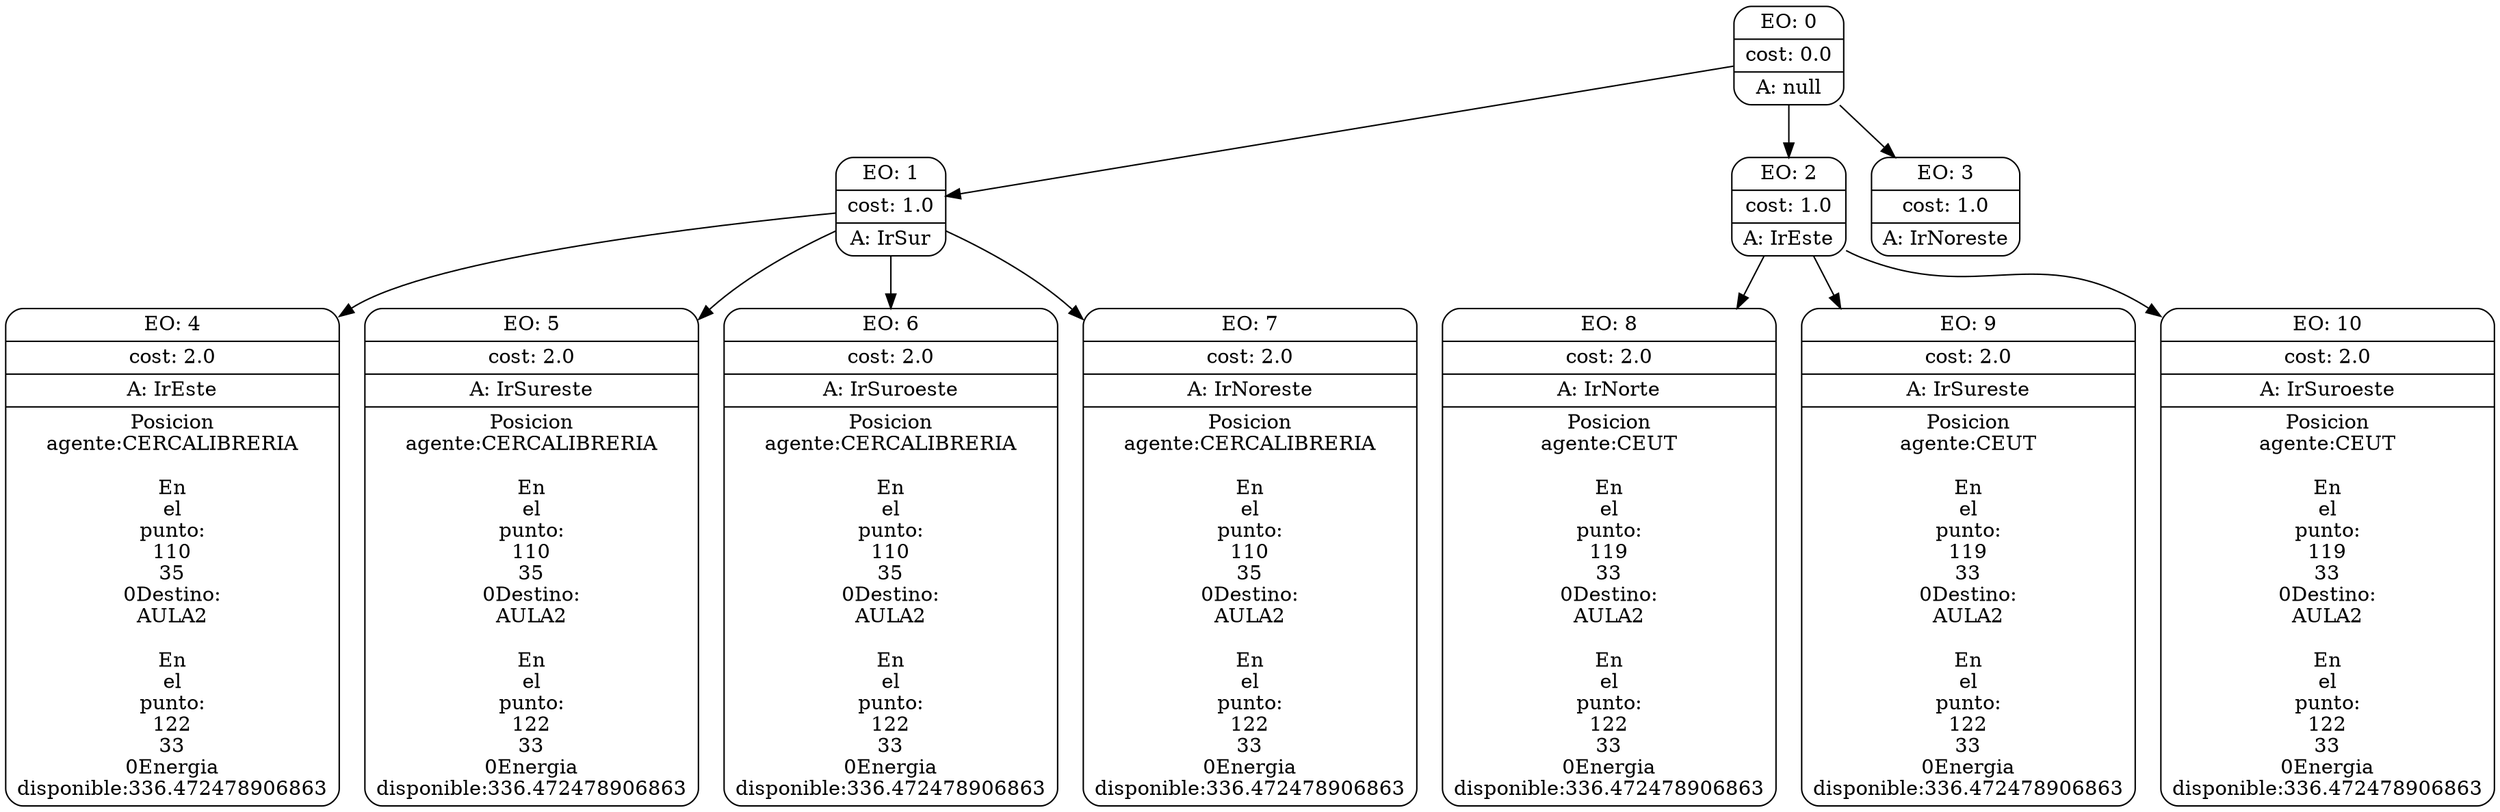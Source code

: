 digraph g {
node [shape = Mrecord];
nodo0[label="{EO: 0|cost: 0.0|A: null}"]
nodo1[label="{EO: 1|cost: 1.0|A: IrSur}"]
nodo4[label="{EO: 4|cost: 2.0|A: IrEste|Posicion\nagente:CERCALIBRERIA\n\nEn\nel\npunto:\n110\n35\n0
Destino:\nAULA2\n\nEn\nel\npunto:\n122\n33\n0
Energia\ndisponible:336.472478906863
}"]

nodo1 -> nodo4;
nodo5[label="{EO: 5|cost: 2.0|A: IrSureste|Posicion\nagente:CERCALIBRERIA\n\nEn\nel\npunto:\n110\n35\n0
Destino:\nAULA2\n\nEn\nel\npunto:\n122\n33\n0
Energia\ndisponible:336.472478906863
}"]

nodo1 -> nodo5;
nodo6[label="{EO: 6|cost: 2.0|A: IrSuroeste|Posicion\nagente:CERCALIBRERIA\n\nEn\nel\npunto:\n110\n35\n0
Destino:\nAULA2\n\nEn\nel\npunto:\n122\n33\n0
Energia\ndisponible:336.472478906863
}"]

nodo1 -> nodo6;
nodo7[label="{EO: 7|cost: 2.0|A: IrNoreste|Posicion\nagente:CERCALIBRERIA\n\nEn\nel\npunto:\n110\n35\n0
Destino:\nAULA2\n\nEn\nel\npunto:\n122\n33\n0
Energia\ndisponible:336.472478906863
}"]

nodo1 -> nodo7;

nodo0 -> nodo1;
nodo2[label="{EO: 2|cost: 1.0|A: IrEste}"]
nodo8[label="{EO: 8|cost: 2.0|A: IrNorte|Posicion\nagente:CEUT\n\nEn\nel\npunto:\n119\n33\n0
Destino:\nAULA2\n\nEn\nel\npunto:\n122\n33\n0
Energia\ndisponible:336.472478906863
}"]

nodo2 -> nodo8;
nodo9[label="{EO: 9|cost: 2.0|A: IrSureste|Posicion\nagente:CEUT\n\nEn\nel\npunto:\n119\n33\n0
Destino:\nAULA2\n\nEn\nel\npunto:\n122\n33\n0
Energia\ndisponible:336.472478906863
}"]

nodo2 -> nodo9;
nodo10[label="{EO: 10|cost: 2.0|A: IrSuroeste|Posicion\nagente:CEUT\n\nEn\nel\npunto:\n119\n33\n0
Destino:\nAULA2\n\nEn\nel\npunto:\n122\n33\n0
Energia\ndisponible:336.472478906863
}"]

nodo2 -> nodo10;

nodo0 -> nodo2;
nodo3[label="{EO: 3|cost: 1.0|A: IrNoreste}"]

nodo0 -> nodo3;


}